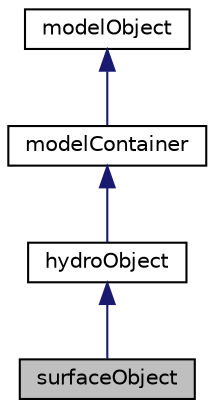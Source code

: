 digraph "surfaceObject"
{
 // LATEX_PDF_SIZE
  edge [fontname="Helvetica",fontsize="10",labelfontname="Helvetica",labelfontsize="10"];
  node [fontname="Helvetica",fontsize="10",shape=record];
  Node1 [label="surfaceObject",height=0.2,width=0.4,color="black", fillcolor="grey75", style="filled", fontcolor="black",tooltip=" "];
  Node2 -> Node1 [dir="back",color="midnightblue",fontsize="10",style="solid",fontname="Helvetica"];
  Node2 [label="hydroObject",height=0.2,width=0.4,color="black", fillcolor="white", style="filled",URL="$classhydroObject.html",tooltip=" "];
  Node3 -> Node2 [dir="back",color="midnightblue",fontsize="10",style="solid",fontname="Helvetica"];
  Node3 [label="modelContainer",height=0.2,width=0.4,color="black", fillcolor="white", style="filled",URL="$classmodelContainer.html",tooltip=" "];
  Node4 -> Node3 [dir="back",color="midnightblue",fontsize="10",style="solid",fontname="Helvetica"];
  Node4 [label="modelObject",height=0.2,width=0.4,color="black", fillcolor="white", style="filled",URL="$classmodelObject.html",tooltip=" "];
}
